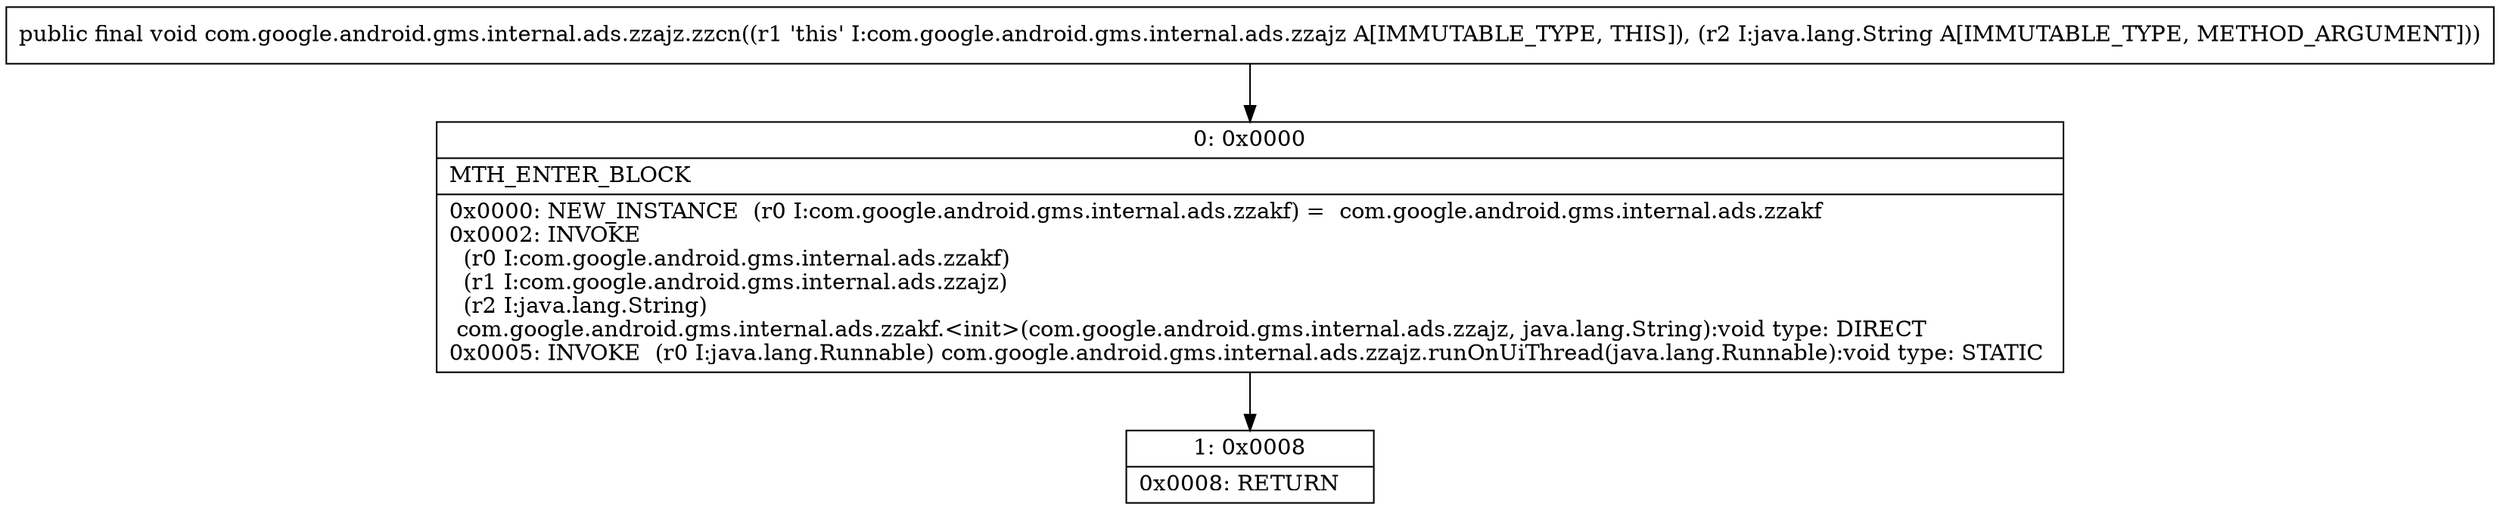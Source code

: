 digraph "CFG forcom.google.android.gms.internal.ads.zzajz.zzcn(Ljava\/lang\/String;)V" {
Node_0 [shape=record,label="{0\:\ 0x0000|MTH_ENTER_BLOCK\l|0x0000: NEW_INSTANCE  (r0 I:com.google.android.gms.internal.ads.zzakf) =  com.google.android.gms.internal.ads.zzakf \l0x0002: INVOKE  \l  (r0 I:com.google.android.gms.internal.ads.zzakf)\l  (r1 I:com.google.android.gms.internal.ads.zzajz)\l  (r2 I:java.lang.String)\l com.google.android.gms.internal.ads.zzakf.\<init\>(com.google.android.gms.internal.ads.zzajz, java.lang.String):void type: DIRECT \l0x0005: INVOKE  (r0 I:java.lang.Runnable) com.google.android.gms.internal.ads.zzajz.runOnUiThread(java.lang.Runnable):void type: STATIC \l}"];
Node_1 [shape=record,label="{1\:\ 0x0008|0x0008: RETURN   \l}"];
MethodNode[shape=record,label="{public final void com.google.android.gms.internal.ads.zzajz.zzcn((r1 'this' I:com.google.android.gms.internal.ads.zzajz A[IMMUTABLE_TYPE, THIS]), (r2 I:java.lang.String A[IMMUTABLE_TYPE, METHOD_ARGUMENT])) }"];
MethodNode -> Node_0;
Node_0 -> Node_1;
}

